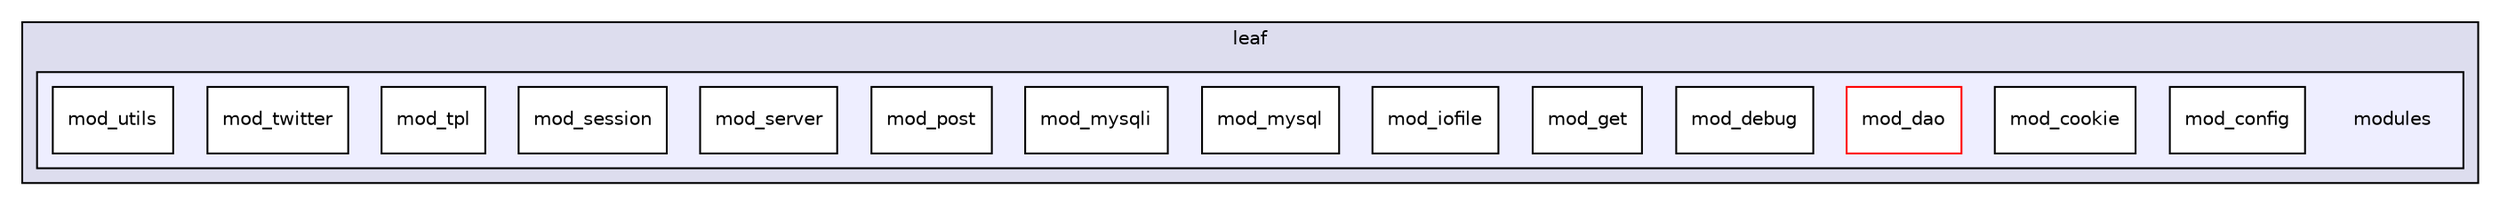 digraph "leaf/modules" {
  compound=true
  node [ fontsize="10", fontname="Helvetica"];
  edge [ labelfontsize="10", labelfontname="Helvetica"];
  subgraph clusterdir_dbc6478988376181cf4f4d2f7a8591f9 {
    graph [ bgcolor="#ddddee", pencolor="black", label="leaf" fontname="Helvetica", fontsize="10", URL="dir_dbc6478988376181cf4f4d2f7a8591f9.html"]
  subgraph clusterdir_071e6ab1f7f132df524d1bfe2744eaf2 {
    graph [ bgcolor="#eeeeff", pencolor="black", label="" URL="dir_071e6ab1f7f132df524d1bfe2744eaf2.html"];
    dir_071e6ab1f7f132df524d1bfe2744eaf2 [shape=plaintext label="modules"];
    dir_fa87e1f17a2d93f19827ffbda79a9b59 [shape=box label="mod_config" color="black" fillcolor="white" style="filled" URL="dir_fa87e1f17a2d93f19827ffbda79a9b59.html"];
    dir_c2ef26b6f1c3eb008d2d8217c3911197 [shape=box label="mod_cookie" color="black" fillcolor="white" style="filled" URL="dir_c2ef26b6f1c3eb008d2d8217c3911197.html"];
    dir_85c00045bfcfe7ecd71d3afe7b806f2b [shape=box label="mod_dao" color="red" fillcolor="white" style="filled" URL="dir_85c00045bfcfe7ecd71d3afe7b806f2b.html"];
    dir_e26ac841f16923ea6402a95a58f047dd [shape=box label="mod_debug" color="black" fillcolor="white" style="filled" URL="dir_e26ac841f16923ea6402a95a58f047dd.html"];
    dir_08822547b3f00b7553e658752bd563cb [shape=box label="mod_get" color="black" fillcolor="white" style="filled" URL="dir_08822547b3f00b7553e658752bd563cb.html"];
    dir_b5eb33683ccd23308f35dc5db1053cb6 [shape=box label="mod_iofile" color="black" fillcolor="white" style="filled" URL="dir_b5eb33683ccd23308f35dc5db1053cb6.html"];
    dir_13e54affad6b97f4812b2ef74e72dce0 [shape=box label="mod_mysql" color="black" fillcolor="white" style="filled" URL="dir_13e54affad6b97f4812b2ef74e72dce0.html"];
    dir_6dc21fd06b6841d8d58b57eff4f11248 [shape=box label="mod_mysqli" color="black" fillcolor="white" style="filled" URL="dir_6dc21fd06b6841d8d58b57eff4f11248.html"];
    dir_da17f13059431c8e1ee9e8eff1fe7671 [shape=box label="mod_post" color="black" fillcolor="white" style="filled" URL="dir_da17f13059431c8e1ee9e8eff1fe7671.html"];
    dir_dcec11b763a6a10178f4f3b0226e2e70 [shape=box label="mod_server" color="black" fillcolor="white" style="filled" URL="dir_dcec11b763a6a10178f4f3b0226e2e70.html"];
    dir_311a8cd081e8760589d9c08d172bef0e [shape=box label="mod_session" color="black" fillcolor="white" style="filled" URL="dir_311a8cd081e8760589d9c08d172bef0e.html"];
    dir_c7947d68b2e39725f0a3f86f7560c07c [shape=box label="mod_tpl" color="black" fillcolor="white" style="filled" URL="dir_c7947d68b2e39725f0a3f86f7560c07c.html"];
    dir_62b6f5138a1975b3497fa6a41a6f3deb [shape=box label="mod_twitter" color="black" fillcolor="white" style="filled" URL="dir_62b6f5138a1975b3497fa6a41a6f3deb.html"];
    dir_8bdafa7e5217ca143c65e94a3e208021 [shape=box label="mod_utils" color="black" fillcolor="white" style="filled" URL="dir_8bdafa7e5217ca143c65e94a3e208021.html"];
  }
  }
}
